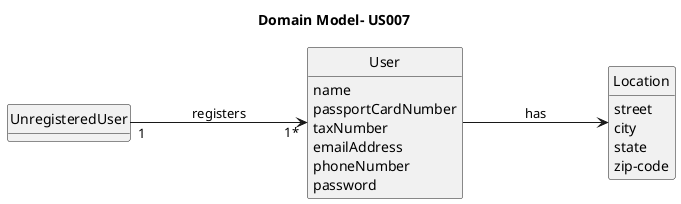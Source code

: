 @startuml
skinparam monochrome true
skinparam packageStyle rectangle
skinparam shadowing false

left to right direction

skinparam classAttributeIconSize 0

hide circle
hide methods

title Domain Model- US007

class User {
    name
    passportCardNumber
    taxNumber
    emailAddress
    phoneNumber
    password
}

class Location {
    street
    city
    state
    zip-code
}

class UnregisteredUser {
}

User ---> Location : has
UnregisteredUser "1" ---> "1*" User: registers
@enduml
@startuml
skinparam monochrome true
skinparam packageStyle rectangle
skinparam shadowing false

left to right direction

skinparam classAttributeIconSize 0

hide circle
hide methods

title Domain Model- US007

class User {
    name
    passportCardNumber
    taxNumber
    emailAddress
    phoneNumber
    password
}

class Location {
    street
    city
    state
    zip-code
}

class UnregisteredUser {
}

User ---> Location : has
UnregisteredUser "1" ---> "1*" User: registers
@enduml